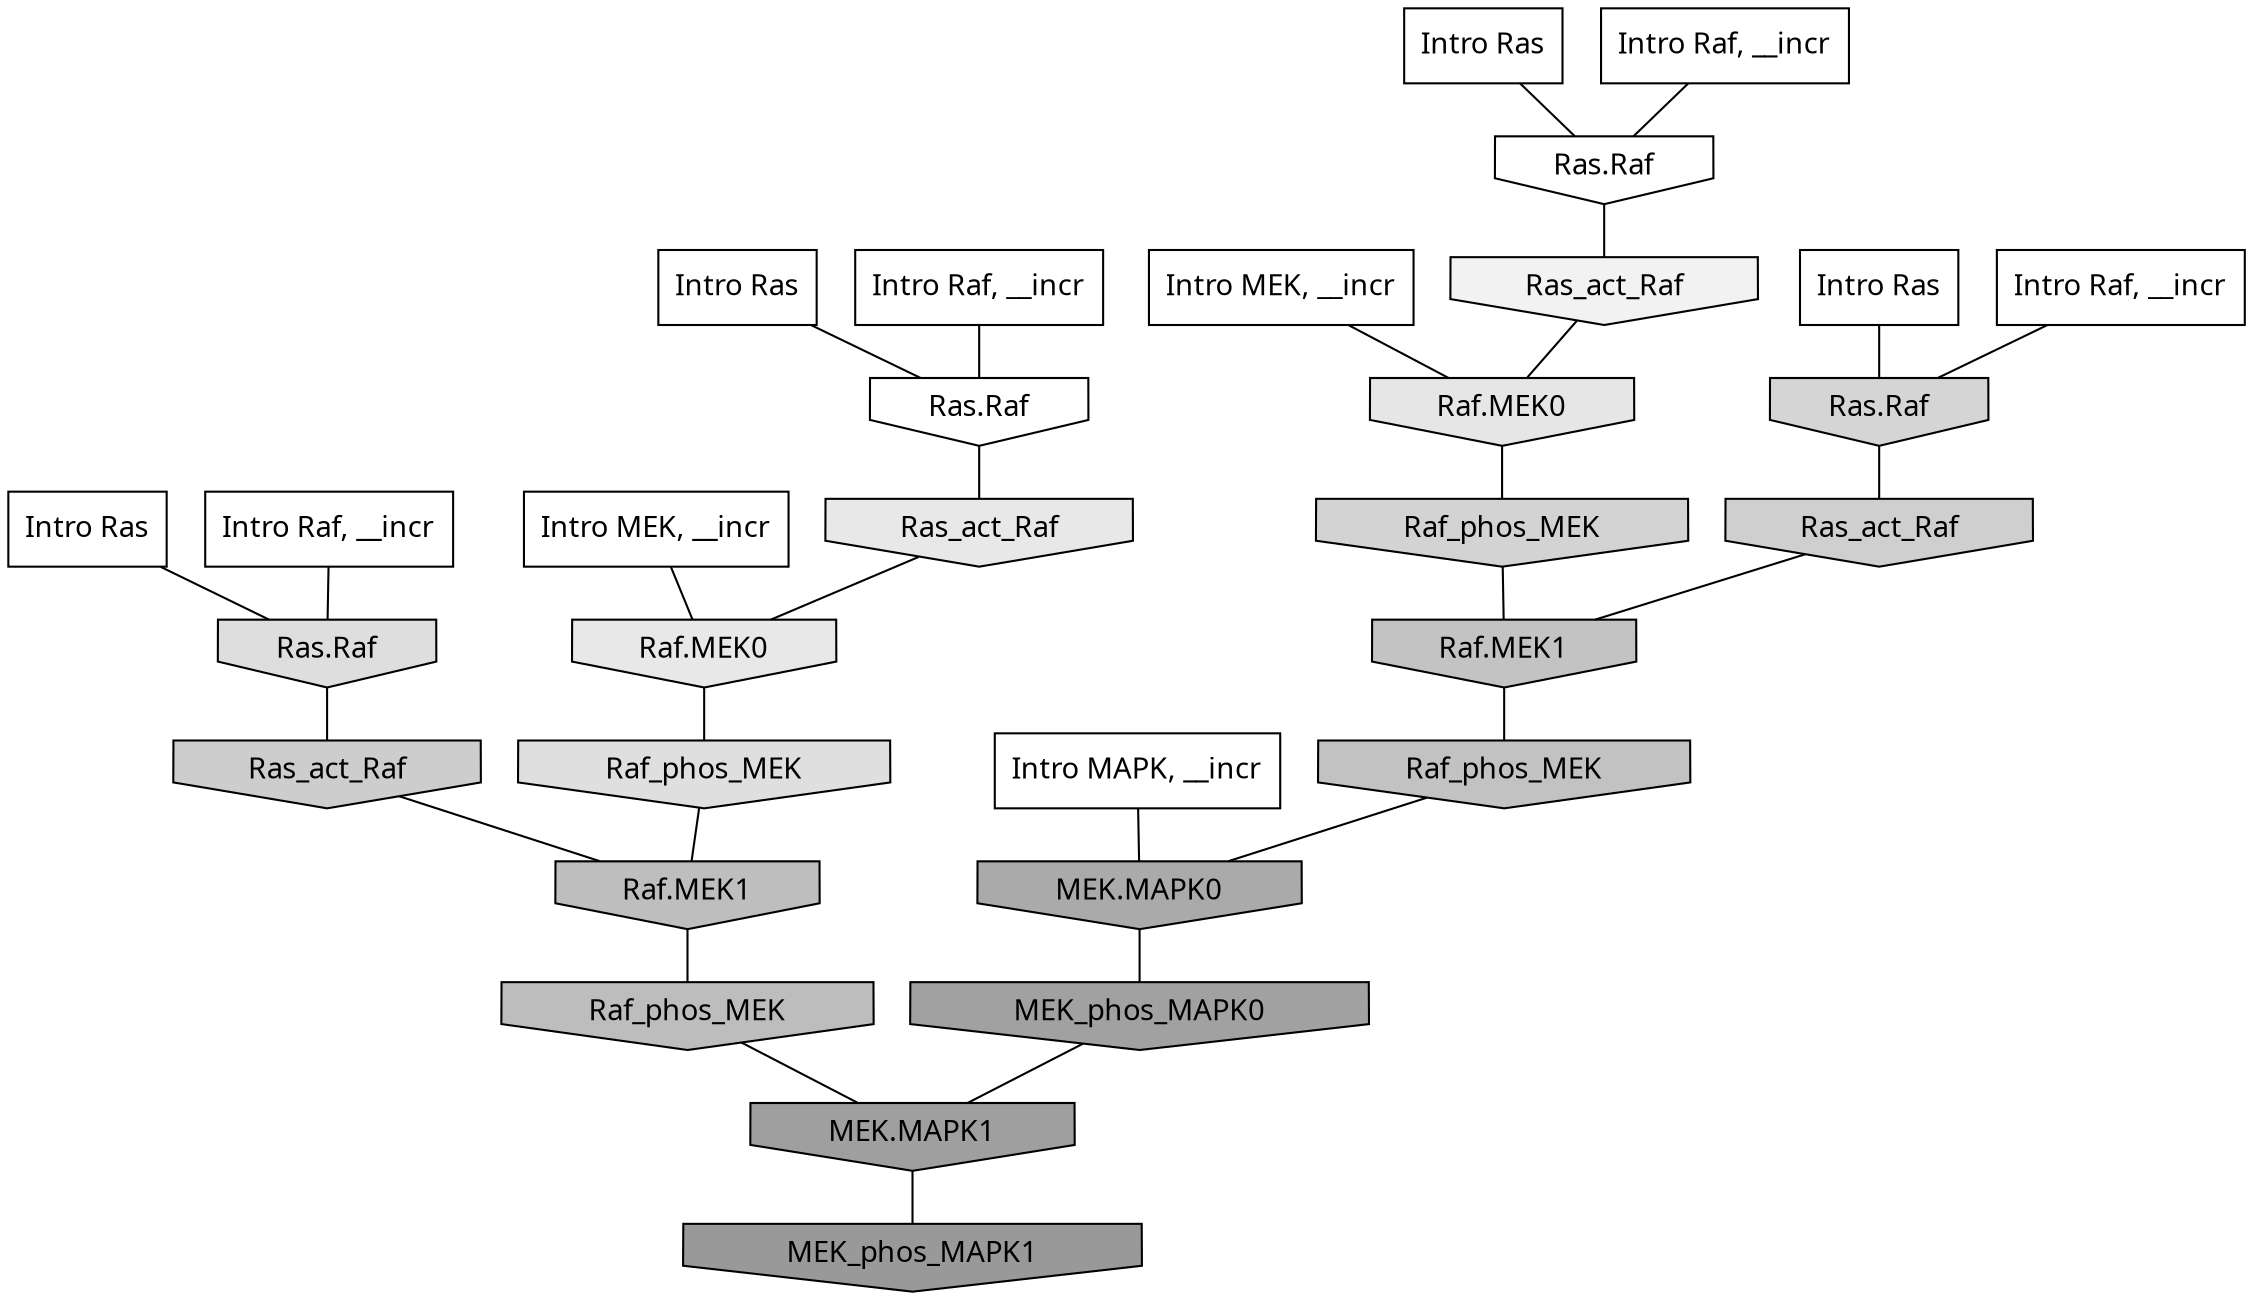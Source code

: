digraph G{
  rankdir="TB";
  ranksep=0.30;
  node [fontname="CMU Serif"];
  edge [fontname="CMU Serif"];
  
  18 [label="Intro Ras", shape=rectangle, style=filled, fillcolor="0.000 0.000 1.000"]
  
  50 [label="Intro Ras", shape=rectangle, style=filled, fillcolor="0.000 0.000 1.000"]
  
  73 [label="Intro Ras", shape=rectangle, style=filled, fillcolor="0.000 0.000 1.000"]
  
  83 [label="Intro Ras", shape=rectangle, style=filled, fillcolor="0.000 0.000 1.000"]
  
  124 [label="Intro Raf, __incr", shape=rectangle, style=filled, fillcolor="0.000 0.000 1.000"]
  
  359 [label="Intro Raf, __incr", shape=rectangle, style=filled, fillcolor="0.000 0.000 1.000"]
  
  543 [label="Intro Raf, __incr", shape=rectangle, style=filled, fillcolor="0.000 0.000 1.000"]
  
  979 [label="Intro Raf, __incr", shape=rectangle, style=filled, fillcolor="0.000 0.000 1.000"]
  
  1481 [label="Intro MEK, __incr", shape=rectangle, style=filled, fillcolor="0.000 0.000 1.000"]
  
  1813 [label="Intro MEK, __incr", shape=rectangle, style=filled, fillcolor="0.000 0.000 1.000"]
  
  2471 [label="Intro MAPK, __incr", shape=rectangle, style=filled, fillcolor="0.000 0.000 1.000"]
  
  3271 [label="Ras.Raf", shape=invhouse, style=filled, fillcolor="0.000 0.000 1.000"]
  
  3284 [label="Ras.Raf", shape=invhouse, style=filled, fillcolor="0.000 0.000 1.000"]
  
  3653 [label="Ras_act_Raf", shape=invhouse, style=filled, fillcolor="0.000 0.000 0.946"]
  
  4129 [label="Ras_act_Raf", shape=invhouse, style=filled, fillcolor="0.000 0.000 0.910"]
  
  4132 [label="Raf.MEK0", shape=invhouse, style=filled, fillcolor="0.000 0.000 0.910"]
  
  4238 [label="Raf.MEK0", shape=invhouse, style=filled, fillcolor="0.000 0.000 0.901"]
  
  4593 [label="Raf_phos_MEK", shape=invhouse, style=filled, fillcolor="0.000 0.000 0.875"]
  
  4659 [label="Ras.Raf", shape=invhouse, style=filled, fillcolor="0.000 0.000 0.871"]
  
  5216 [label="Ras.Raf", shape=invhouse, style=filled, fillcolor="0.000 0.000 0.834"]
  
  5355 [label="Raf_phos_MEK", shape=invhouse, style=filled, fillcolor="0.000 0.000 0.827"]
  
  5584 [label="Ras_act_Raf", shape=invhouse, style=filled, fillcolor="0.000 0.000 0.810"]
  
  5721 [label="Ras_act_Raf", shape=invhouse, style=filled, fillcolor="0.000 0.000 0.802"]
  
  6495 [label="Raf.MEK1", shape=invhouse, style=filled, fillcolor="0.000 0.000 0.763"]
  
  6599 [label="Raf_phos_MEK", shape=invhouse, style=filled, fillcolor="0.000 0.000 0.758"]
  
  6916 [label="Raf.MEK1", shape=invhouse, style=filled, fillcolor="0.000 0.000 0.746"]
  
  7046 [label="Raf_phos_MEK", shape=invhouse, style=filled, fillcolor="0.000 0.000 0.740"]
  
  9296 [label="MEK.MAPK0", shape=invhouse, style=filled, fillcolor="0.000 0.000 0.667"]
  
  10849 [label="MEK_phos_MAPK0", shape=invhouse, style=filled, fillcolor="0.000 0.000 0.631"]
  
  11263 [label="MEK.MAPK1", shape=invhouse, style=filled, fillcolor="0.000 0.000 0.623"]
  
  12456 [label="MEK_phos_MAPK1", shape=invhouse, style=filled, fillcolor="0.000 0.000 0.600"]
  
  
  11263 -> 12456 [dir=none, color="0.000 0.000 0.000"] 
  10849 -> 11263 [dir=none, color="0.000 0.000 0.000"] 
  9296 -> 10849 [dir=none, color="0.000 0.000 0.000"] 
  7046 -> 11263 [dir=none, color="0.000 0.000 0.000"] 
  6916 -> 7046 [dir=none, color="0.000 0.000 0.000"] 
  6599 -> 9296 [dir=none, color="0.000 0.000 0.000"] 
  6495 -> 6599 [dir=none, color="0.000 0.000 0.000"] 
  5721 -> 6916 [dir=none, color="0.000 0.000 0.000"] 
  5584 -> 6495 [dir=none, color="0.000 0.000 0.000"] 
  5355 -> 6495 [dir=none, color="0.000 0.000 0.000"] 
  5216 -> 5584 [dir=none, color="0.000 0.000 0.000"] 
  4659 -> 5721 [dir=none, color="0.000 0.000 0.000"] 
  4593 -> 6916 [dir=none, color="0.000 0.000 0.000"] 
  4238 -> 5355 [dir=none, color="0.000 0.000 0.000"] 
  4132 -> 4593 [dir=none, color="0.000 0.000 0.000"] 
  4129 -> 4132 [dir=none, color="0.000 0.000 0.000"] 
  3653 -> 4238 [dir=none, color="0.000 0.000 0.000"] 
  3284 -> 3653 [dir=none, color="0.000 0.000 0.000"] 
  3271 -> 4129 [dir=none, color="0.000 0.000 0.000"] 
  2471 -> 9296 [dir=none, color="0.000 0.000 0.000"] 
  1813 -> 4132 [dir=none, color="0.000 0.000 0.000"] 
  1481 -> 4238 [dir=none, color="0.000 0.000 0.000"] 
  979 -> 3271 [dir=none, color="0.000 0.000 0.000"] 
  543 -> 5216 [dir=none, color="0.000 0.000 0.000"] 
  359 -> 3284 [dir=none, color="0.000 0.000 0.000"] 
  124 -> 4659 [dir=none, color="0.000 0.000 0.000"] 
  83 -> 5216 [dir=none, color="0.000 0.000 0.000"] 
  73 -> 3284 [dir=none, color="0.000 0.000 0.000"] 
  50 -> 3271 [dir=none, color="0.000 0.000 0.000"] 
  18 -> 4659 [dir=none, color="0.000 0.000 0.000"] 
  
  }
